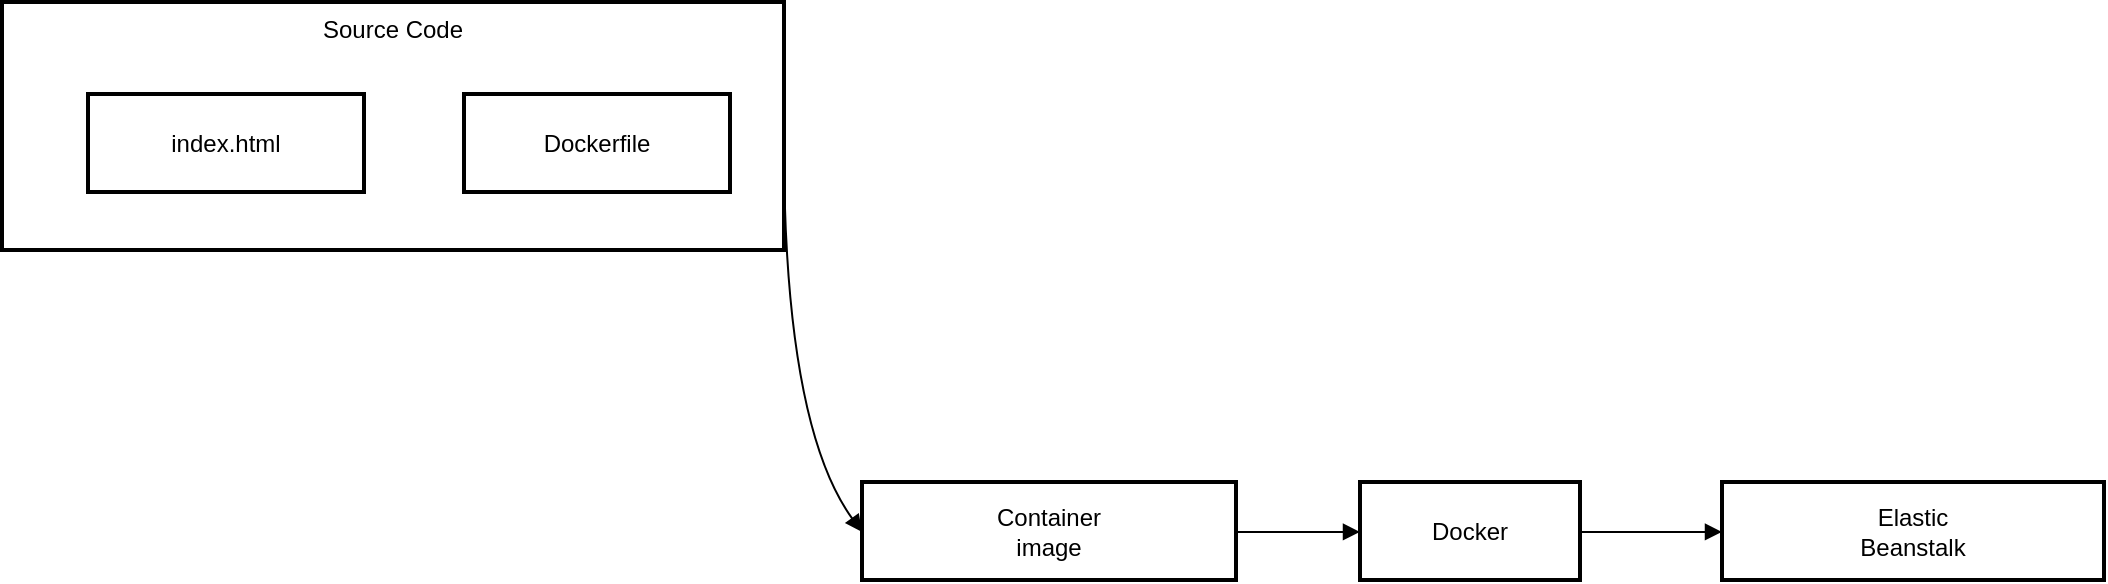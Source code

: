 <mxfile version="24.8.3">
  <diagram id="C5RBs43oDa-KdzZeNtuy" name="Page-1">
    <mxGraphModel dx="1621" dy="493" grid="1" gridSize="10" guides="1" tooltips="1" connect="1" arrows="1" fold="1" page="1" pageScale="1" pageWidth="827" pageHeight="1169" math="0" shadow="0">
      <root>
        <mxCell id="WIyWlLk6GJQsqaUBKTNV-0" />
        <mxCell id="WIyWlLk6GJQsqaUBKTNV-1" parent="WIyWlLk6GJQsqaUBKTNV-0" />
        <mxCell id="KnzdLHeVQVfq37OVyi0B-0" value="Source Code" style="whiteSpace=wrap;strokeWidth=2;verticalAlign=top;" vertex="1" parent="WIyWlLk6GJQsqaUBKTNV-1">
          <mxGeometry x="-110" y="60" width="391" height="124" as="geometry" />
        </mxCell>
        <mxCell id="KnzdLHeVQVfq37OVyi0B-1" value="index.html" style="whiteSpace=wrap;strokeWidth=2;" vertex="1" parent="KnzdLHeVQVfq37OVyi0B-0">
          <mxGeometry x="43" y="46" width="138" height="49" as="geometry" />
        </mxCell>
        <mxCell id="KnzdLHeVQVfq37OVyi0B-2" value="Dockerfile" style="whiteSpace=wrap;strokeWidth=2;" vertex="1" parent="KnzdLHeVQVfq37OVyi0B-0">
          <mxGeometry x="231" y="46" width="133" height="49" as="geometry" />
        </mxCell>
        <mxCell id="KnzdLHeVQVfq37OVyi0B-3" value="Container&#xa;image" style="whiteSpace=wrap;strokeWidth=2;" vertex="1" parent="WIyWlLk6GJQsqaUBKTNV-1">
          <mxGeometry x="320" y="300" width="187" height="49" as="geometry" />
        </mxCell>
        <mxCell id="KnzdLHeVQVfq37OVyi0B-4" value="Docker" style="whiteSpace=wrap;strokeWidth=2;" vertex="1" parent="WIyWlLk6GJQsqaUBKTNV-1">
          <mxGeometry x="569" y="300" width="110" height="49" as="geometry" />
        </mxCell>
        <mxCell id="KnzdLHeVQVfq37OVyi0B-5" value="Elastic&#xa;Beanstalk" style="whiteSpace=wrap;strokeWidth=2;" vertex="1" parent="WIyWlLk6GJQsqaUBKTNV-1">
          <mxGeometry x="750" y="300" width="191" height="49" as="geometry" />
        </mxCell>
        <mxCell id="KnzdLHeVQVfq37OVyi0B-6" value="" style="curved=1;startArrow=none;endArrow=block;exitX=1;exitY=0.51;entryX=0;entryY=0.51;rounded=0;" edge="1" parent="WIyWlLk6GJQsqaUBKTNV-1" source="KnzdLHeVQVfq37OVyi0B-3" target="KnzdLHeVQVfq37OVyi0B-4">
          <mxGeometry relative="1" as="geometry">
            <Array as="points" />
          </mxGeometry>
        </mxCell>
        <mxCell id="KnzdLHeVQVfq37OVyi0B-7" value="" style="curved=1;startArrow=none;endArrow=block;exitX=0.99;exitY=0.51;entryX=0;entryY=0.51;rounded=0;" edge="1" parent="WIyWlLk6GJQsqaUBKTNV-1" source="KnzdLHeVQVfq37OVyi0B-4" target="KnzdLHeVQVfq37OVyi0B-5">
          <mxGeometry relative="1" as="geometry">
            <Array as="points" />
          </mxGeometry>
        </mxCell>
        <mxCell id="KnzdLHeVQVfq37OVyi0B-8" value="" style="curved=1;startArrow=none;endArrow=block;exitX=1;exitY=0.5;entryX=0;entryY=0.51;rounded=0;" edge="1" parent="WIyWlLk6GJQsqaUBKTNV-1" source="KnzdLHeVQVfq37OVyi0B-0" target="KnzdLHeVQVfq37OVyi0B-3">
          <mxGeometry relative="1" as="geometry">
            <Array as="points">
              <mxPoint x="280" y="270" />
            </Array>
          </mxGeometry>
        </mxCell>
      </root>
    </mxGraphModel>
  </diagram>
</mxfile>
